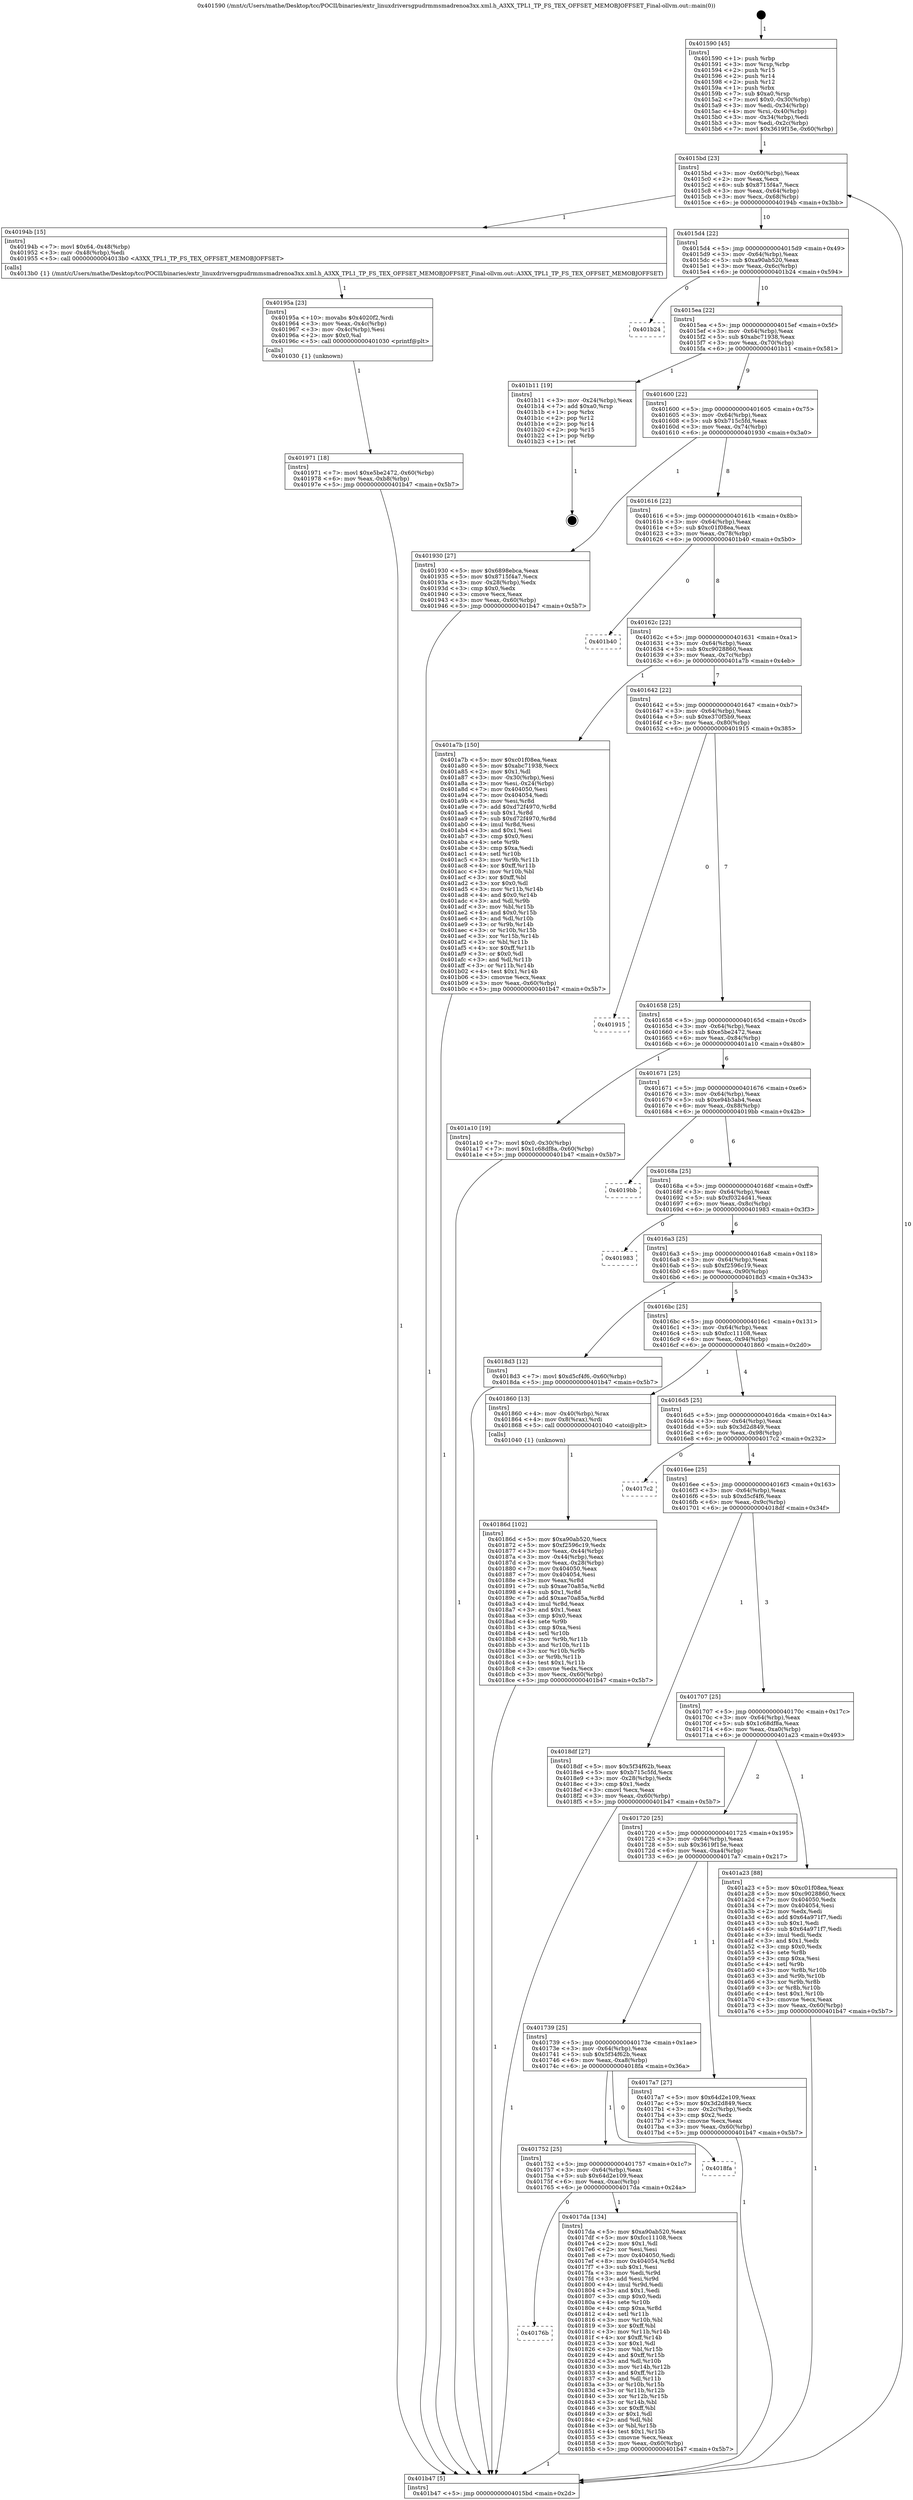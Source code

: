 digraph "0x401590" {
  label = "0x401590 (/mnt/c/Users/mathe/Desktop/tcc/POCII/binaries/extr_linuxdriversgpudrmmsmadrenoa3xx.xml.h_A3XX_TPL1_TP_FS_TEX_OFFSET_MEMOBJOFFSET_Final-ollvm.out::main(0))"
  labelloc = "t"
  node[shape=record]

  Entry [label="",width=0.3,height=0.3,shape=circle,fillcolor=black,style=filled]
  "0x4015bd" [label="{
     0x4015bd [23]\l
     | [instrs]\l
     &nbsp;&nbsp;0x4015bd \<+3\>: mov -0x60(%rbp),%eax\l
     &nbsp;&nbsp;0x4015c0 \<+2\>: mov %eax,%ecx\l
     &nbsp;&nbsp;0x4015c2 \<+6\>: sub $0x8715f4a7,%ecx\l
     &nbsp;&nbsp;0x4015c8 \<+3\>: mov %eax,-0x64(%rbp)\l
     &nbsp;&nbsp;0x4015cb \<+3\>: mov %ecx,-0x68(%rbp)\l
     &nbsp;&nbsp;0x4015ce \<+6\>: je 000000000040194b \<main+0x3bb\>\l
  }"]
  "0x40194b" [label="{
     0x40194b [15]\l
     | [instrs]\l
     &nbsp;&nbsp;0x40194b \<+7\>: movl $0x64,-0x48(%rbp)\l
     &nbsp;&nbsp;0x401952 \<+3\>: mov -0x48(%rbp),%edi\l
     &nbsp;&nbsp;0x401955 \<+5\>: call 00000000004013b0 \<A3XX_TPL1_TP_FS_TEX_OFFSET_MEMOBJOFFSET\>\l
     | [calls]\l
     &nbsp;&nbsp;0x4013b0 \{1\} (/mnt/c/Users/mathe/Desktop/tcc/POCII/binaries/extr_linuxdriversgpudrmmsmadrenoa3xx.xml.h_A3XX_TPL1_TP_FS_TEX_OFFSET_MEMOBJOFFSET_Final-ollvm.out::A3XX_TPL1_TP_FS_TEX_OFFSET_MEMOBJOFFSET)\l
  }"]
  "0x4015d4" [label="{
     0x4015d4 [22]\l
     | [instrs]\l
     &nbsp;&nbsp;0x4015d4 \<+5\>: jmp 00000000004015d9 \<main+0x49\>\l
     &nbsp;&nbsp;0x4015d9 \<+3\>: mov -0x64(%rbp),%eax\l
     &nbsp;&nbsp;0x4015dc \<+5\>: sub $0xa90ab520,%eax\l
     &nbsp;&nbsp;0x4015e1 \<+3\>: mov %eax,-0x6c(%rbp)\l
     &nbsp;&nbsp;0x4015e4 \<+6\>: je 0000000000401b24 \<main+0x594\>\l
  }"]
  Exit [label="",width=0.3,height=0.3,shape=circle,fillcolor=black,style=filled,peripheries=2]
  "0x401b24" [label="{
     0x401b24\l
  }", style=dashed]
  "0x4015ea" [label="{
     0x4015ea [22]\l
     | [instrs]\l
     &nbsp;&nbsp;0x4015ea \<+5\>: jmp 00000000004015ef \<main+0x5f\>\l
     &nbsp;&nbsp;0x4015ef \<+3\>: mov -0x64(%rbp),%eax\l
     &nbsp;&nbsp;0x4015f2 \<+5\>: sub $0xabc71938,%eax\l
     &nbsp;&nbsp;0x4015f7 \<+3\>: mov %eax,-0x70(%rbp)\l
     &nbsp;&nbsp;0x4015fa \<+6\>: je 0000000000401b11 \<main+0x581\>\l
  }"]
  "0x401971" [label="{
     0x401971 [18]\l
     | [instrs]\l
     &nbsp;&nbsp;0x401971 \<+7\>: movl $0xe5be2472,-0x60(%rbp)\l
     &nbsp;&nbsp;0x401978 \<+6\>: mov %eax,-0xb8(%rbp)\l
     &nbsp;&nbsp;0x40197e \<+5\>: jmp 0000000000401b47 \<main+0x5b7\>\l
  }"]
  "0x401b11" [label="{
     0x401b11 [19]\l
     | [instrs]\l
     &nbsp;&nbsp;0x401b11 \<+3\>: mov -0x24(%rbp),%eax\l
     &nbsp;&nbsp;0x401b14 \<+7\>: add $0xa0,%rsp\l
     &nbsp;&nbsp;0x401b1b \<+1\>: pop %rbx\l
     &nbsp;&nbsp;0x401b1c \<+2\>: pop %r12\l
     &nbsp;&nbsp;0x401b1e \<+2\>: pop %r14\l
     &nbsp;&nbsp;0x401b20 \<+2\>: pop %r15\l
     &nbsp;&nbsp;0x401b22 \<+1\>: pop %rbp\l
     &nbsp;&nbsp;0x401b23 \<+1\>: ret\l
  }"]
  "0x401600" [label="{
     0x401600 [22]\l
     | [instrs]\l
     &nbsp;&nbsp;0x401600 \<+5\>: jmp 0000000000401605 \<main+0x75\>\l
     &nbsp;&nbsp;0x401605 \<+3\>: mov -0x64(%rbp),%eax\l
     &nbsp;&nbsp;0x401608 \<+5\>: sub $0xb715c5fd,%eax\l
     &nbsp;&nbsp;0x40160d \<+3\>: mov %eax,-0x74(%rbp)\l
     &nbsp;&nbsp;0x401610 \<+6\>: je 0000000000401930 \<main+0x3a0\>\l
  }"]
  "0x40195a" [label="{
     0x40195a [23]\l
     | [instrs]\l
     &nbsp;&nbsp;0x40195a \<+10\>: movabs $0x4020f2,%rdi\l
     &nbsp;&nbsp;0x401964 \<+3\>: mov %eax,-0x4c(%rbp)\l
     &nbsp;&nbsp;0x401967 \<+3\>: mov -0x4c(%rbp),%esi\l
     &nbsp;&nbsp;0x40196a \<+2\>: mov $0x0,%al\l
     &nbsp;&nbsp;0x40196c \<+5\>: call 0000000000401030 \<printf@plt\>\l
     | [calls]\l
     &nbsp;&nbsp;0x401030 \{1\} (unknown)\l
  }"]
  "0x401930" [label="{
     0x401930 [27]\l
     | [instrs]\l
     &nbsp;&nbsp;0x401930 \<+5\>: mov $0x6898ebca,%eax\l
     &nbsp;&nbsp;0x401935 \<+5\>: mov $0x8715f4a7,%ecx\l
     &nbsp;&nbsp;0x40193a \<+3\>: mov -0x28(%rbp),%edx\l
     &nbsp;&nbsp;0x40193d \<+3\>: cmp $0x0,%edx\l
     &nbsp;&nbsp;0x401940 \<+3\>: cmove %ecx,%eax\l
     &nbsp;&nbsp;0x401943 \<+3\>: mov %eax,-0x60(%rbp)\l
     &nbsp;&nbsp;0x401946 \<+5\>: jmp 0000000000401b47 \<main+0x5b7\>\l
  }"]
  "0x401616" [label="{
     0x401616 [22]\l
     | [instrs]\l
     &nbsp;&nbsp;0x401616 \<+5\>: jmp 000000000040161b \<main+0x8b\>\l
     &nbsp;&nbsp;0x40161b \<+3\>: mov -0x64(%rbp),%eax\l
     &nbsp;&nbsp;0x40161e \<+5\>: sub $0xc01f08ea,%eax\l
     &nbsp;&nbsp;0x401623 \<+3\>: mov %eax,-0x78(%rbp)\l
     &nbsp;&nbsp;0x401626 \<+6\>: je 0000000000401b40 \<main+0x5b0\>\l
  }"]
  "0x40186d" [label="{
     0x40186d [102]\l
     | [instrs]\l
     &nbsp;&nbsp;0x40186d \<+5\>: mov $0xa90ab520,%ecx\l
     &nbsp;&nbsp;0x401872 \<+5\>: mov $0xf2596c19,%edx\l
     &nbsp;&nbsp;0x401877 \<+3\>: mov %eax,-0x44(%rbp)\l
     &nbsp;&nbsp;0x40187a \<+3\>: mov -0x44(%rbp),%eax\l
     &nbsp;&nbsp;0x40187d \<+3\>: mov %eax,-0x28(%rbp)\l
     &nbsp;&nbsp;0x401880 \<+7\>: mov 0x404050,%eax\l
     &nbsp;&nbsp;0x401887 \<+7\>: mov 0x404054,%esi\l
     &nbsp;&nbsp;0x40188e \<+3\>: mov %eax,%r8d\l
     &nbsp;&nbsp;0x401891 \<+7\>: sub $0xae70a85a,%r8d\l
     &nbsp;&nbsp;0x401898 \<+4\>: sub $0x1,%r8d\l
     &nbsp;&nbsp;0x40189c \<+7\>: add $0xae70a85a,%r8d\l
     &nbsp;&nbsp;0x4018a3 \<+4\>: imul %r8d,%eax\l
     &nbsp;&nbsp;0x4018a7 \<+3\>: and $0x1,%eax\l
     &nbsp;&nbsp;0x4018aa \<+3\>: cmp $0x0,%eax\l
     &nbsp;&nbsp;0x4018ad \<+4\>: sete %r9b\l
     &nbsp;&nbsp;0x4018b1 \<+3\>: cmp $0xa,%esi\l
     &nbsp;&nbsp;0x4018b4 \<+4\>: setl %r10b\l
     &nbsp;&nbsp;0x4018b8 \<+3\>: mov %r9b,%r11b\l
     &nbsp;&nbsp;0x4018bb \<+3\>: and %r10b,%r11b\l
     &nbsp;&nbsp;0x4018be \<+3\>: xor %r10b,%r9b\l
     &nbsp;&nbsp;0x4018c1 \<+3\>: or %r9b,%r11b\l
     &nbsp;&nbsp;0x4018c4 \<+4\>: test $0x1,%r11b\l
     &nbsp;&nbsp;0x4018c8 \<+3\>: cmovne %edx,%ecx\l
     &nbsp;&nbsp;0x4018cb \<+3\>: mov %ecx,-0x60(%rbp)\l
     &nbsp;&nbsp;0x4018ce \<+5\>: jmp 0000000000401b47 \<main+0x5b7\>\l
  }"]
  "0x401b40" [label="{
     0x401b40\l
  }", style=dashed]
  "0x40162c" [label="{
     0x40162c [22]\l
     | [instrs]\l
     &nbsp;&nbsp;0x40162c \<+5\>: jmp 0000000000401631 \<main+0xa1\>\l
     &nbsp;&nbsp;0x401631 \<+3\>: mov -0x64(%rbp),%eax\l
     &nbsp;&nbsp;0x401634 \<+5\>: sub $0xc9028860,%eax\l
     &nbsp;&nbsp;0x401639 \<+3\>: mov %eax,-0x7c(%rbp)\l
     &nbsp;&nbsp;0x40163c \<+6\>: je 0000000000401a7b \<main+0x4eb\>\l
  }"]
  "0x40176b" [label="{
     0x40176b\l
  }", style=dashed]
  "0x401a7b" [label="{
     0x401a7b [150]\l
     | [instrs]\l
     &nbsp;&nbsp;0x401a7b \<+5\>: mov $0xc01f08ea,%eax\l
     &nbsp;&nbsp;0x401a80 \<+5\>: mov $0xabc71938,%ecx\l
     &nbsp;&nbsp;0x401a85 \<+2\>: mov $0x1,%dl\l
     &nbsp;&nbsp;0x401a87 \<+3\>: mov -0x30(%rbp),%esi\l
     &nbsp;&nbsp;0x401a8a \<+3\>: mov %esi,-0x24(%rbp)\l
     &nbsp;&nbsp;0x401a8d \<+7\>: mov 0x404050,%esi\l
     &nbsp;&nbsp;0x401a94 \<+7\>: mov 0x404054,%edi\l
     &nbsp;&nbsp;0x401a9b \<+3\>: mov %esi,%r8d\l
     &nbsp;&nbsp;0x401a9e \<+7\>: add $0xd72f4970,%r8d\l
     &nbsp;&nbsp;0x401aa5 \<+4\>: sub $0x1,%r8d\l
     &nbsp;&nbsp;0x401aa9 \<+7\>: sub $0xd72f4970,%r8d\l
     &nbsp;&nbsp;0x401ab0 \<+4\>: imul %r8d,%esi\l
     &nbsp;&nbsp;0x401ab4 \<+3\>: and $0x1,%esi\l
     &nbsp;&nbsp;0x401ab7 \<+3\>: cmp $0x0,%esi\l
     &nbsp;&nbsp;0x401aba \<+4\>: sete %r9b\l
     &nbsp;&nbsp;0x401abe \<+3\>: cmp $0xa,%edi\l
     &nbsp;&nbsp;0x401ac1 \<+4\>: setl %r10b\l
     &nbsp;&nbsp;0x401ac5 \<+3\>: mov %r9b,%r11b\l
     &nbsp;&nbsp;0x401ac8 \<+4\>: xor $0xff,%r11b\l
     &nbsp;&nbsp;0x401acc \<+3\>: mov %r10b,%bl\l
     &nbsp;&nbsp;0x401acf \<+3\>: xor $0xff,%bl\l
     &nbsp;&nbsp;0x401ad2 \<+3\>: xor $0x0,%dl\l
     &nbsp;&nbsp;0x401ad5 \<+3\>: mov %r11b,%r14b\l
     &nbsp;&nbsp;0x401ad8 \<+4\>: and $0x0,%r14b\l
     &nbsp;&nbsp;0x401adc \<+3\>: and %dl,%r9b\l
     &nbsp;&nbsp;0x401adf \<+3\>: mov %bl,%r15b\l
     &nbsp;&nbsp;0x401ae2 \<+4\>: and $0x0,%r15b\l
     &nbsp;&nbsp;0x401ae6 \<+3\>: and %dl,%r10b\l
     &nbsp;&nbsp;0x401ae9 \<+3\>: or %r9b,%r14b\l
     &nbsp;&nbsp;0x401aec \<+3\>: or %r10b,%r15b\l
     &nbsp;&nbsp;0x401aef \<+3\>: xor %r15b,%r14b\l
     &nbsp;&nbsp;0x401af2 \<+3\>: or %bl,%r11b\l
     &nbsp;&nbsp;0x401af5 \<+4\>: xor $0xff,%r11b\l
     &nbsp;&nbsp;0x401af9 \<+3\>: or $0x0,%dl\l
     &nbsp;&nbsp;0x401afc \<+3\>: and %dl,%r11b\l
     &nbsp;&nbsp;0x401aff \<+3\>: or %r11b,%r14b\l
     &nbsp;&nbsp;0x401b02 \<+4\>: test $0x1,%r14b\l
     &nbsp;&nbsp;0x401b06 \<+3\>: cmovne %ecx,%eax\l
     &nbsp;&nbsp;0x401b09 \<+3\>: mov %eax,-0x60(%rbp)\l
     &nbsp;&nbsp;0x401b0c \<+5\>: jmp 0000000000401b47 \<main+0x5b7\>\l
  }"]
  "0x401642" [label="{
     0x401642 [22]\l
     | [instrs]\l
     &nbsp;&nbsp;0x401642 \<+5\>: jmp 0000000000401647 \<main+0xb7\>\l
     &nbsp;&nbsp;0x401647 \<+3\>: mov -0x64(%rbp),%eax\l
     &nbsp;&nbsp;0x40164a \<+5\>: sub $0xe370f5b9,%eax\l
     &nbsp;&nbsp;0x40164f \<+3\>: mov %eax,-0x80(%rbp)\l
     &nbsp;&nbsp;0x401652 \<+6\>: je 0000000000401915 \<main+0x385\>\l
  }"]
  "0x4017da" [label="{
     0x4017da [134]\l
     | [instrs]\l
     &nbsp;&nbsp;0x4017da \<+5\>: mov $0xa90ab520,%eax\l
     &nbsp;&nbsp;0x4017df \<+5\>: mov $0xfcc11108,%ecx\l
     &nbsp;&nbsp;0x4017e4 \<+2\>: mov $0x1,%dl\l
     &nbsp;&nbsp;0x4017e6 \<+2\>: xor %esi,%esi\l
     &nbsp;&nbsp;0x4017e8 \<+7\>: mov 0x404050,%edi\l
     &nbsp;&nbsp;0x4017ef \<+8\>: mov 0x404054,%r8d\l
     &nbsp;&nbsp;0x4017f7 \<+3\>: sub $0x1,%esi\l
     &nbsp;&nbsp;0x4017fa \<+3\>: mov %edi,%r9d\l
     &nbsp;&nbsp;0x4017fd \<+3\>: add %esi,%r9d\l
     &nbsp;&nbsp;0x401800 \<+4\>: imul %r9d,%edi\l
     &nbsp;&nbsp;0x401804 \<+3\>: and $0x1,%edi\l
     &nbsp;&nbsp;0x401807 \<+3\>: cmp $0x0,%edi\l
     &nbsp;&nbsp;0x40180a \<+4\>: sete %r10b\l
     &nbsp;&nbsp;0x40180e \<+4\>: cmp $0xa,%r8d\l
     &nbsp;&nbsp;0x401812 \<+4\>: setl %r11b\l
     &nbsp;&nbsp;0x401816 \<+3\>: mov %r10b,%bl\l
     &nbsp;&nbsp;0x401819 \<+3\>: xor $0xff,%bl\l
     &nbsp;&nbsp;0x40181c \<+3\>: mov %r11b,%r14b\l
     &nbsp;&nbsp;0x40181f \<+4\>: xor $0xff,%r14b\l
     &nbsp;&nbsp;0x401823 \<+3\>: xor $0x1,%dl\l
     &nbsp;&nbsp;0x401826 \<+3\>: mov %bl,%r15b\l
     &nbsp;&nbsp;0x401829 \<+4\>: and $0xff,%r15b\l
     &nbsp;&nbsp;0x40182d \<+3\>: and %dl,%r10b\l
     &nbsp;&nbsp;0x401830 \<+3\>: mov %r14b,%r12b\l
     &nbsp;&nbsp;0x401833 \<+4\>: and $0xff,%r12b\l
     &nbsp;&nbsp;0x401837 \<+3\>: and %dl,%r11b\l
     &nbsp;&nbsp;0x40183a \<+3\>: or %r10b,%r15b\l
     &nbsp;&nbsp;0x40183d \<+3\>: or %r11b,%r12b\l
     &nbsp;&nbsp;0x401840 \<+3\>: xor %r12b,%r15b\l
     &nbsp;&nbsp;0x401843 \<+3\>: or %r14b,%bl\l
     &nbsp;&nbsp;0x401846 \<+3\>: xor $0xff,%bl\l
     &nbsp;&nbsp;0x401849 \<+3\>: or $0x1,%dl\l
     &nbsp;&nbsp;0x40184c \<+2\>: and %dl,%bl\l
     &nbsp;&nbsp;0x40184e \<+3\>: or %bl,%r15b\l
     &nbsp;&nbsp;0x401851 \<+4\>: test $0x1,%r15b\l
     &nbsp;&nbsp;0x401855 \<+3\>: cmovne %ecx,%eax\l
     &nbsp;&nbsp;0x401858 \<+3\>: mov %eax,-0x60(%rbp)\l
     &nbsp;&nbsp;0x40185b \<+5\>: jmp 0000000000401b47 \<main+0x5b7\>\l
  }"]
  "0x401915" [label="{
     0x401915\l
  }", style=dashed]
  "0x401658" [label="{
     0x401658 [25]\l
     | [instrs]\l
     &nbsp;&nbsp;0x401658 \<+5\>: jmp 000000000040165d \<main+0xcd\>\l
     &nbsp;&nbsp;0x40165d \<+3\>: mov -0x64(%rbp),%eax\l
     &nbsp;&nbsp;0x401660 \<+5\>: sub $0xe5be2472,%eax\l
     &nbsp;&nbsp;0x401665 \<+6\>: mov %eax,-0x84(%rbp)\l
     &nbsp;&nbsp;0x40166b \<+6\>: je 0000000000401a10 \<main+0x480\>\l
  }"]
  "0x401752" [label="{
     0x401752 [25]\l
     | [instrs]\l
     &nbsp;&nbsp;0x401752 \<+5\>: jmp 0000000000401757 \<main+0x1c7\>\l
     &nbsp;&nbsp;0x401757 \<+3\>: mov -0x64(%rbp),%eax\l
     &nbsp;&nbsp;0x40175a \<+5\>: sub $0x64d2e109,%eax\l
     &nbsp;&nbsp;0x40175f \<+6\>: mov %eax,-0xac(%rbp)\l
     &nbsp;&nbsp;0x401765 \<+6\>: je 00000000004017da \<main+0x24a\>\l
  }"]
  "0x401a10" [label="{
     0x401a10 [19]\l
     | [instrs]\l
     &nbsp;&nbsp;0x401a10 \<+7\>: movl $0x0,-0x30(%rbp)\l
     &nbsp;&nbsp;0x401a17 \<+7\>: movl $0x1c68df8a,-0x60(%rbp)\l
     &nbsp;&nbsp;0x401a1e \<+5\>: jmp 0000000000401b47 \<main+0x5b7\>\l
  }"]
  "0x401671" [label="{
     0x401671 [25]\l
     | [instrs]\l
     &nbsp;&nbsp;0x401671 \<+5\>: jmp 0000000000401676 \<main+0xe6\>\l
     &nbsp;&nbsp;0x401676 \<+3\>: mov -0x64(%rbp),%eax\l
     &nbsp;&nbsp;0x401679 \<+5\>: sub $0xe94b3ab4,%eax\l
     &nbsp;&nbsp;0x40167e \<+6\>: mov %eax,-0x88(%rbp)\l
     &nbsp;&nbsp;0x401684 \<+6\>: je 00000000004019bb \<main+0x42b\>\l
  }"]
  "0x4018fa" [label="{
     0x4018fa\l
  }", style=dashed]
  "0x4019bb" [label="{
     0x4019bb\l
  }", style=dashed]
  "0x40168a" [label="{
     0x40168a [25]\l
     | [instrs]\l
     &nbsp;&nbsp;0x40168a \<+5\>: jmp 000000000040168f \<main+0xff\>\l
     &nbsp;&nbsp;0x40168f \<+3\>: mov -0x64(%rbp),%eax\l
     &nbsp;&nbsp;0x401692 \<+5\>: sub $0xf0324d41,%eax\l
     &nbsp;&nbsp;0x401697 \<+6\>: mov %eax,-0x8c(%rbp)\l
     &nbsp;&nbsp;0x40169d \<+6\>: je 0000000000401983 \<main+0x3f3\>\l
  }"]
  "0x401590" [label="{
     0x401590 [45]\l
     | [instrs]\l
     &nbsp;&nbsp;0x401590 \<+1\>: push %rbp\l
     &nbsp;&nbsp;0x401591 \<+3\>: mov %rsp,%rbp\l
     &nbsp;&nbsp;0x401594 \<+2\>: push %r15\l
     &nbsp;&nbsp;0x401596 \<+2\>: push %r14\l
     &nbsp;&nbsp;0x401598 \<+2\>: push %r12\l
     &nbsp;&nbsp;0x40159a \<+1\>: push %rbx\l
     &nbsp;&nbsp;0x40159b \<+7\>: sub $0xa0,%rsp\l
     &nbsp;&nbsp;0x4015a2 \<+7\>: movl $0x0,-0x30(%rbp)\l
     &nbsp;&nbsp;0x4015a9 \<+3\>: mov %edi,-0x34(%rbp)\l
     &nbsp;&nbsp;0x4015ac \<+4\>: mov %rsi,-0x40(%rbp)\l
     &nbsp;&nbsp;0x4015b0 \<+3\>: mov -0x34(%rbp),%edi\l
     &nbsp;&nbsp;0x4015b3 \<+3\>: mov %edi,-0x2c(%rbp)\l
     &nbsp;&nbsp;0x4015b6 \<+7\>: movl $0x3619f15e,-0x60(%rbp)\l
  }"]
  "0x401983" [label="{
     0x401983\l
  }", style=dashed]
  "0x4016a3" [label="{
     0x4016a3 [25]\l
     | [instrs]\l
     &nbsp;&nbsp;0x4016a3 \<+5\>: jmp 00000000004016a8 \<main+0x118\>\l
     &nbsp;&nbsp;0x4016a8 \<+3\>: mov -0x64(%rbp),%eax\l
     &nbsp;&nbsp;0x4016ab \<+5\>: sub $0xf2596c19,%eax\l
     &nbsp;&nbsp;0x4016b0 \<+6\>: mov %eax,-0x90(%rbp)\l
     &nbsp;&nbsp;0x4016b6 \<+6\>: je 00000000004018d3 \<main+0x343\>\l
  }"]
  "0x401b47" [label="{
     0x401b47 [5]\l
     | [instrs]\l
     &nbsp;&nbsp;0x401b47 \<+5\>: jmp 00000000004015bd \<main+0x2d\>\l
  }"]
  "0x4018d3" [label="{
     0x4018d3 [12]\l
     | [instrs]\l
     &nbsp;&nbsp;0x4018d3 \<+7\>: movl $0xd5cf4f6,-0x60(%rbp)\l
     &nbsp;&nbsp;0x4018da \<+5\>: jmp 0000000000401b47 \<main+0x5b7\>\l
  }"]
  "0x4016bc" [label="{
     0x4016bc [25]\l
     | [instrs]\l
     &nbsp;&nbsp;0x4016bc \<+5\>: jmp 00000000004016c1 \<main+0x131\>\l
     &nbsp;&nbsp;0x4016c1 \<+3\>: mov -0x64(%rbp),%eax\l
     &nbsp;&nbsp;0x4016c4 \<+5\>: sub $0xfcc11108,%eax\l
     &nbsp;&nbsp;0x4016c9 \<+6\>: mov %eax,-0x94(%rbp)\l
     &nbsp;&nbsp;0x4016cf \<+6\>: je 0000000000401860 \<main+0x2d0\>\l
  }"]
  "0x401739" [label="{
     0x401739 [25]\l
     | [instrs]\l
     &nbsp;&nbsp;0x401739 \<+5\>: jmp 000000000040173e \<main+0x1ae\>\l
     &nbsp;&nbsp;0x40173e \<+3\>: mov -0x64(%rbp),%eax\l
     &nbsp;&nbsp;0x401741 \<+5\>: sub $0x5f34f62b,%eax\l
     &nbsp;&nbsp;0x401746 \<+6\>: mov %eax,-0xa8(%rbp)\l
     &nbsp;&nbsp;0x40174c \<+6\>: je 00000000004018fa \<main+0x36a\>\l
  }"]
  "0x401860" [label="{
     0x401860 [13]\l
     | [instrs]\l
     &nbsp;&nbsp;0x401860 \<+4\>: mov -0x40(%rbp),%rax\l
     &nbsp;&nbsp;0x401864 \<+4\>: mov 0x8(%rax),%rdi\l
     &nbsp;&nbsp;0x401868 \<+5\>: call 0000000000401040 \<atoi@plt\>\l
     | [calls]\l
     &nbsp;&nbsp;0x401040 \{1\} (unknown)\l
  }"]
  "0x4016d5" [label="{
     0x4016d5 [25]\l
     | [instrs]\l
     &nbsp;&nbsp;0x4016d5 \<+5\>: jmp 00000000004016da \<main+0x14a\>\l
     &nbsp;&nbsp;0x4016da \<+3\>: mov -0x64(%rbp),%eax\l
     &nbsp;&nbsp;0x4016dd \<+5\>: sub $0x3d2d849,%eax\l
     &nbsp;&nbsp;0x4016e2 \<+6\>: mov %eax,-0x98(%rbp)\l
     &nbsp;&nbsp;0x4016e8 \<+6\>: je 00000000004017c2 \<main+0x232\>\l
  }"]
  "0x4017a7" [label="{
     0x4017a7 [27]\l
     | [instrs]\l
     &nbsp;&nbsp;0x4017a7 \<+5\>: mov $0x64d2e109,%eax\l
     &nbsp;&nbsp;0x4017ac \<+5\>: mov $0x3d2d849,%ecx\l
     &nbsp;&nbsp;0x4017b1 \<+3\>: mov -0x2c(%rbp),%edx\l
     &nbsp;&nbsp;0x4017b4 \<+3\>: cmp $0x2,%edx\l
     &nbsp;&nbsp;0x4017b7 \<+3\>: cmovne %ecx,%eax\l
     &nbsp;&nbsp;0x4017ba \<+3\>: mov %eax,-0x60(%rbp)\l
     &nbsp;&nbsp;0x4017bd \<+5\>: jmp 0000000000401b47 \<main+0x5b7\>\l
  }"]
  "0x4017c2" [label="{
     0x4017c2\l
  }", style=dashed]
  "0x4016ee" [label="{
     0x4016ee [25]\l
     | [instrs]\l
     &nbsp;&nbsp;0x4016ee \<+5\>: jmp 00000000004016f3 \<main+0x163\>\l
     &nbsp;&nbsp;0x4016f3 \<+3\>: mov -0x64(%rbp),%eax\l
     &nbsp;&nbsp;0x4016f6 \<+5\>: sub $0xd5cf4f6,%eax\l
     &nbsp;&nbsp;0x4016fb \<+6\>: mov %eax,-0x9c(%rbp)\l
     &nbsp;&nbsp;0x401701 \<+6\>: je 00000000004018df \<main+0x34f\>\l
  }"]
  "0x401720" [label="{
     0x401720 [25]\l
     | [instrs]\l
     &nbsp;&nbsp;0x401720 \<+5\>: jmp 0000000000401725 \<main+0x195\>\l
     &nbsp;&nbsp;0x401725 \<+3\>: mov -0x64(%rbp),%eax\l
     &nbsp;&nbsp;0x401728 \<+5\>: sub $0x3619f15e,%eax\l
     &nbsp;&nbsp;0x40172d \<+6\>: mov %eax,-0xa4(%rbp)\l
     &nbsp;&nbsp;0x401733 \<+6\>: je 00000000004017a7 \<main+0x217\>\l
  }"]
  "0x4018df" [label="{
     0x4018df [27]\l
     | [instrs]\l
     &nbsp;&nbsp;0x4018df \<+5\>: mov $0x5f34f62b,%eax\l
     &nbsp;&nbsp;0x4018e4 \<+5\>: mov $0xb715c5fd,%ecx\l
     &nbsp;&nbsp;0x4018e9 \<+3\>: mov -0x28(%rbp),%edx\l
     &nbsp;&nbsp;0x4018ec \<+3\>: cmp $0x1,%edx\l
     &nbsp;&nbsp;0x4018ef \<+3\>: cmovl %ecx,%eax\l
     &nbsp;&nbsp;0x4018f2 \<+3\>: mov %eax,-0x60(%rbp)\l
     &nbsp;&nbsp;0x4018f5 \<+5\>: jmp 0000000000401b47 \<main+0x5b7\>\l
  }"]
  "0x401707" [label="{
     0x401707 [25]\l
     | [instrs]\l
     &nbsp;&nbsp;0x401707 \<+5\>: jmp 000000000040170c \<main+0x17c\>\l
     &nbsp;&nbsp;0x40170c \<+3\>: mov -0x64(%rbp),%eax\l
     &nbsp;&nbsp;0x40170f \<+5\>: sub $0x1c68df8a,%eax\l
     &nbsp;&nbsp;0x401714 \<+6\>: mov %eax,-0xa0(%rbp)\l
     &nbsp;&nbsp;0x40171a \<+6\>: je 0000000000401a23 \<main+0x493\>\l
  }"]
  "0x401a23" [label="{
     0x401a23 [88]\l
     | [instrs]\l
     &nbsp;&nbsp;0x401a23 \<+5\>: mov $0xc01f08ea,%eax\l
     &nbsp;&nbsp;0x401a28 \<+5\>: mov $0xc9028860,%ecx\l
     &nbsp;&nbsp;0x401a2d \<+7\>: mov 0x404050,%edx\l
     &nbsp;&nbsp;0x401a34 \<+7\>: mov 0x404054,%esi\l
     &nbsp;&nbsp;0x401a3b \<+2\>: mov %edx,%edi\l
     &nbsp;&nbsp;0x401a3d \<+6\>: add $0x64a971f7,%edi\l
     &nbsp;&nbsp;0x401a43 \<+3\>: sub $0x1,%edi\l
     &nbsp;&nbsp;0x401a46 \<+6\>: sub $0x64a971f7,%edi\l
     &nbsp;&nbsp;0x401a4c \<+3\>: imul %edi,%edx\l
     &nbsp;&nbsp;0x401a4f \<+3\>: and $0x1,%edx\l
     &nbsp;&nbsp;0x401a52 \<+3\>: cmp $0x0,%edx\l
     &nbsp;&nbsp;0x401a55 \<+4\>: sete %r8b\l
     &nbsp;&nbsp;0x401a59 \<+3\>: cmp $0xa,%esi\l
     &nbsp;&nbsp;0x401a5c \<+4\>: setl %r9b\l
     &nbsp;&nbsp;0x401a60 \<+3\>: mov %r8b,%r10b\l
     &nbsp;&nbsp;0x401a63 \<+3\>: and %r9b,%r10b\l
     &nbsp;&nbsp;0x401a66 \<+3\>: xor %r9b,%r8b\l
     &nbsp;&nbsp;0x401a69 \<+3\>: or %r8b,%r10b\l
     &nbsp;&nbsp;0x401a6c \<+4\>: test $0x1,%r10b\l
     &nbsp;&nbsp;0x401a70 \<+3\>: cmovne %ecx,%eax\l
     &nbsp;&nbsp;0x401a73 \<+3\>: mov %eax,-0x60(%rbp)\l
     &nbsp;&nbsp;0x401a76 \<+5\>: jmp 0000000000401b47 \<main+0x5b7\>\l
  }"]
  Entry -> "0x401590" [label=" 1"]
  "0x4015bd" -> "0x40194b" [label=" 1"]
  "0x4015bd" -> "0x4015d4" [label=" 10"]
  "0x401b11" -> Exit [label=" 1"]
  "0x4015d4" -> "0x401b24" [label=" 0"]
  "0x4015d4" -> "0x4015ea" [label=" 10"]
  "0x401a7b" -> "0x401b47" [label=" 1"]
  "0x4015ea" -> "0x401b11" [label=" 1"]
  "0x4015ea" -> "0x401600" [label=" 9"]
  "0x401a23" -> "0x401b47" [label=" 1"]
  "0x401600" -> "0x401930" [label=" 1"]
  "0x401600" -> "0x401616" [label=" 8"]
  "0x401a10" -> "0x401b47" [label=" 1"]
  "0x401616" -> "0x401b40" [label=" 0"]
  "0x401616" -> "0x40162c" [label=" 8"]
  "0x401971" -> "0x401b47" [label=" 1"]
  "0x40162c" -> "0x401a7b" [label=" 1"]
  "0x40162c" -> "0x401642" [label=" 7"]
  "0x40195a" -> "0x401971" [label=" 1"]
  "0x401642" -> "0x401915" [label=" 0"]
  "0x401642" -> "0x401658" [label=" 7"]
  "0x40194b" -> "0x40195a" [label=" 1"]
  "0x401658" -> "0x401a10" [label=" 1"]
  "0x401658" -> "0x401671" [label=" 6"]
  "0x4018df" -> "0x401b47" [label=" 1"]
  "0x401671" -> "0x4019bb" [label=" 0"]
  "0x401671" -> "0x40168a" [label=" 6"]
  "0x4018d3" -> "0x401b47" [label=" 1"]
  "0x40168a" -> "0x401983" [label=" 0"]
  "0x40168a" -> "0x4016a3" [label=" 6"]
  "0x401860" -> "0x40186d" [label=" 1"]
  "0x4016a3" -> "0x4018d3" [label=" 1"]
  "0x4016a3" -> "0x4016bc" [label=" 5"]
  "0x4017da" -> "0x401b47" [label=" 1"]
  "0x4016bc" -> "0x401860" [label=" 1"]
  "0x4016bc" -> "0x4016d5" [label=" 4"]
  "0x401752" -> "0x40176b" [label=" 0"]
  "0x4016d5" -> "0x4017c2" [label=" 0"]
  "0x4016d5" -> "0x4016ee" [label=" 4"]
  "0x401752" -> "0x4017da" [label=" 1"]
  "0x4016ee" -> "0x4018df" [label=" 1"]
  "0x4016ee" -> "0x401707" [label=" 3"]
  "0x401739" -> "0x401752" [label=" 1"]
  "0x401707" -> "0x401a23" [label=" 1"]
  "0x401707" -> "0x401720" [label=" 2"]
  "0x401930" -> "0x401b47" [label=" 1"]
  "0x401720" -> "0x4017a7" [label=" 1"]
  "0x401720" -> "0x401739" [label=" 1"]
  "0x4017a7" -> "0x401b47" [label=" 1"]
  "0x401590" -> "0x4015bd" [label=" 1"]
  "0x401b47" -> "0x4015bd" [label=" 10"]
  "0x40186d" -> "0x401b47" [label=" 1"]
  "0x401739" -> "0x4018fa" [label=" 0"]
}
